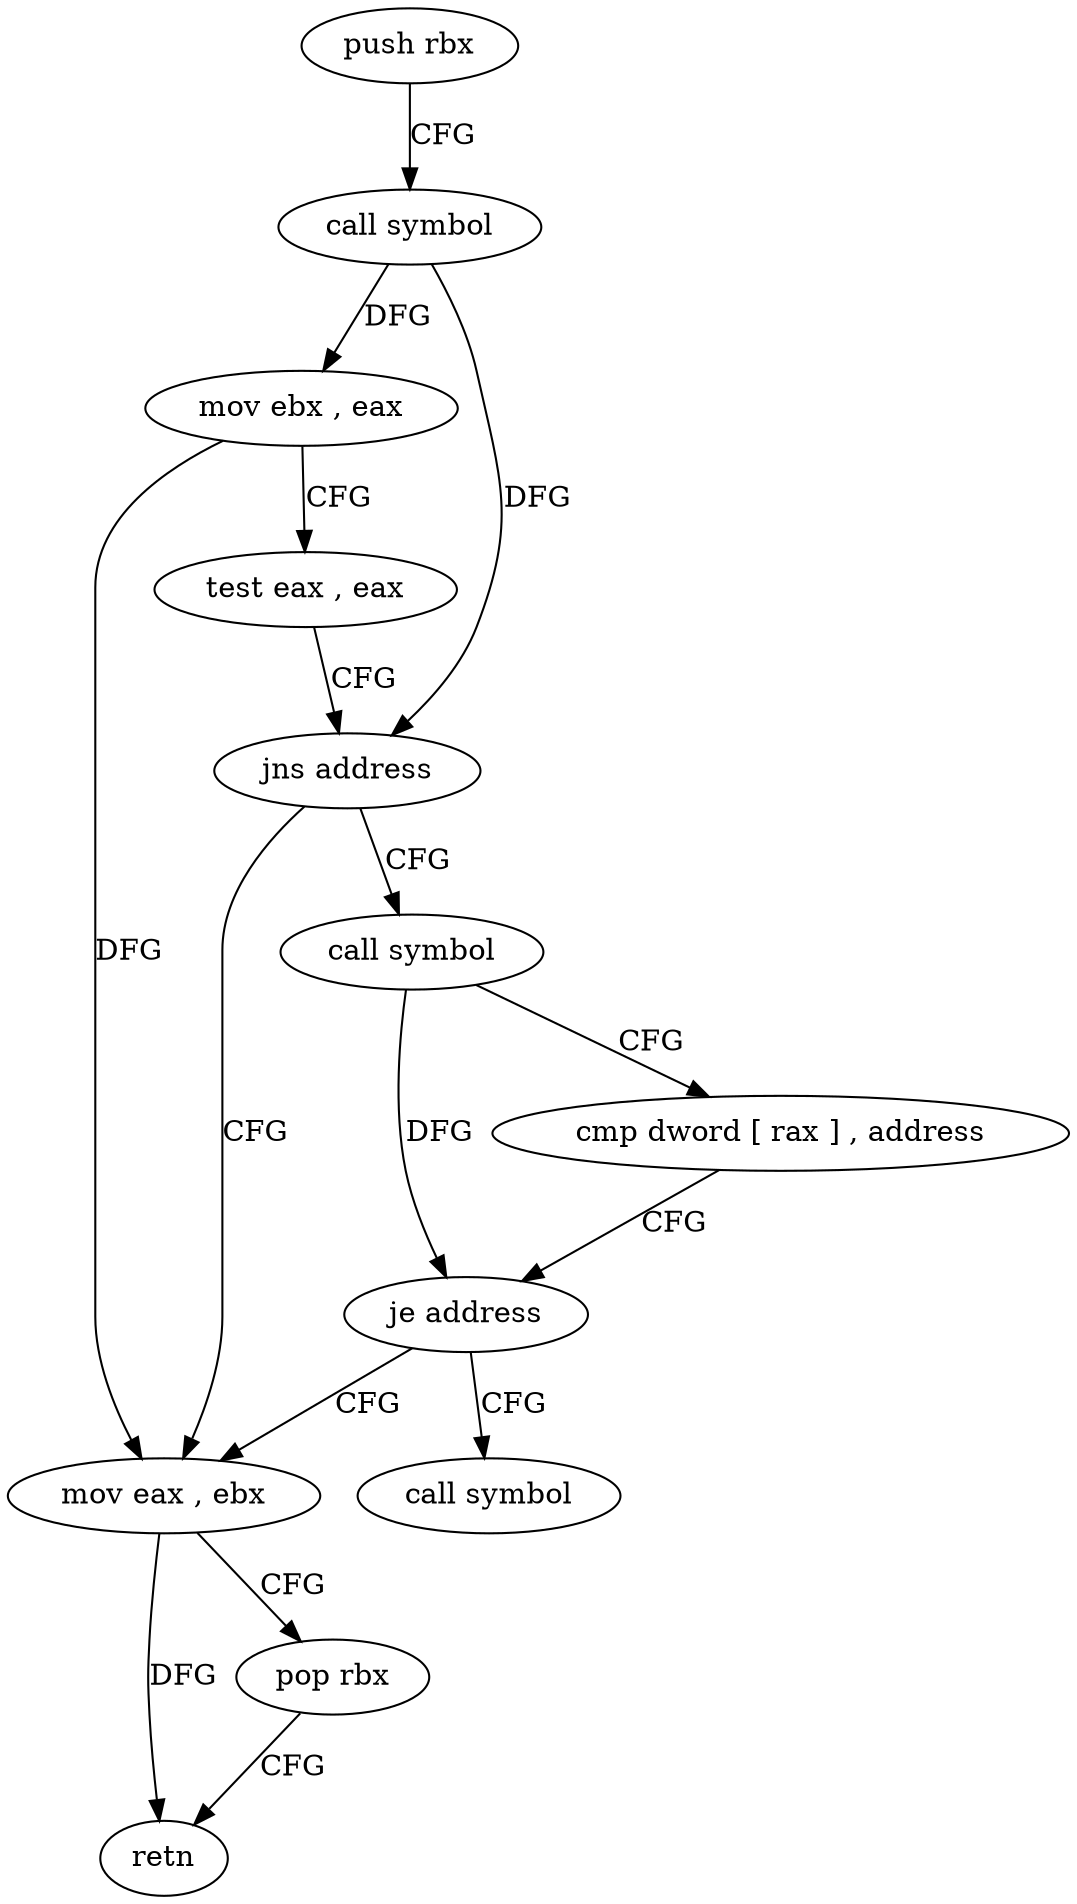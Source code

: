 digraph "func" {
"4232160" [label = "push rbx" ]
"4232161" [label = "call symbol" ]
"4232166" [label = "mov ebx , eax" ]
"4232168" [label = "test eax , eax" ]
"4232170" [label = "jns address" ]
"4232182" [label = "mov eax , ebx" ]
"4232172" [label = "call symbol" ]
"4232184" [label = "pop rbx" ]
"4232185" [label = "retn" ]
"4232177" [label = "cmp dword [ rax ] , address" ]
"4232180" [label = "je address" ]
"4232186" [label = "call symbol" ]
"4232160" -> "4232161" [ label = "CFG" ]
"4232161" -> "4232166" [ label = "DFG" ]
"4232161" -> "4232170" [ label = "DFG" ]
"4232166" -> "4232168" [ label = "CFG" ]
"4232166" -> "4232182" [ label = "DFG" ]
"4232168" -> "4232170" [ label = "CFG" ]
"4232170" -> "4232182" [ label = "CFG" ]
"4232170" -> "4232172" [ label = "CFG" ]
"4232182" -> "4232184" [ label = "CFG" ]
"4232182" -> "4232185" [ label = "DFG" ]
"4232172" -> "4232177" [ label = "CFG" ]
"4232172" -> "4232180" [ label = "DFG" ]
"4232184" -> "4232185" [ label = "CFG" ]
"4232177" -> "4232180" [ label = "CFG" ]
"4232180" -> "4232186" [ label = "CFG" ]
"4232180" -> "4232182" [ label = "CFG" ]
}
